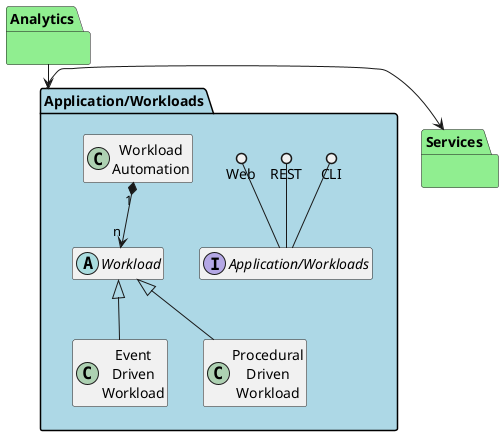 @startuml

hide member

package "Analytics" as User #lightgreen {

}

package "Services" as Used #lightgreen {

}

package "Application/Workloads" #lightblue {

    interface "Application/Workloads" {
    }

    CLI ()-- "Application/Workloads"
    REST ()-- "Application/Workloads"
    Web ()-- "Application/Workloads"

    abstract "Workload" as W
    class "Event\nDriven\nWorkload" as EDW
    class "Procedural\nDriven\nWorkload" as PDW
    class "Workload\nAutomation" as WA

    W <|-- EDW
    W <|-- PDW

   WA "1" *--> "n" W
}

User --> "Application/Workloads"
"Application/Workloads" -> Used

@enduml
